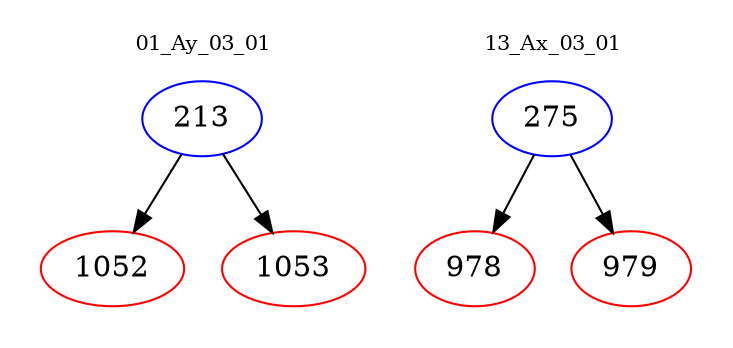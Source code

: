 digraph{
subgraph cluster_0 {
color = white
label = "01_Ay_03_01";
fontsize=10;
T0_213 [label="213", color="blue"]
T0_213 -> T0_1052 [color="black"]
T0_1052 [label="1052", color="red"]
T0_213 -> T0_1053 [color="black"]
T0_1053 [label="1053", color="red"]
}
subgraph cluster_1 {
color = white
label = "13_Ax_03_01";
fontsize=10;
T1_275 [label="275", color="blue"]
T1_275 -> T1_978 [color="black"]
T1_978 [label="978", color="red"]
T1_275 -> T1_979 [color="black"]
T1_979 [label="979", color="red"]
}
}
